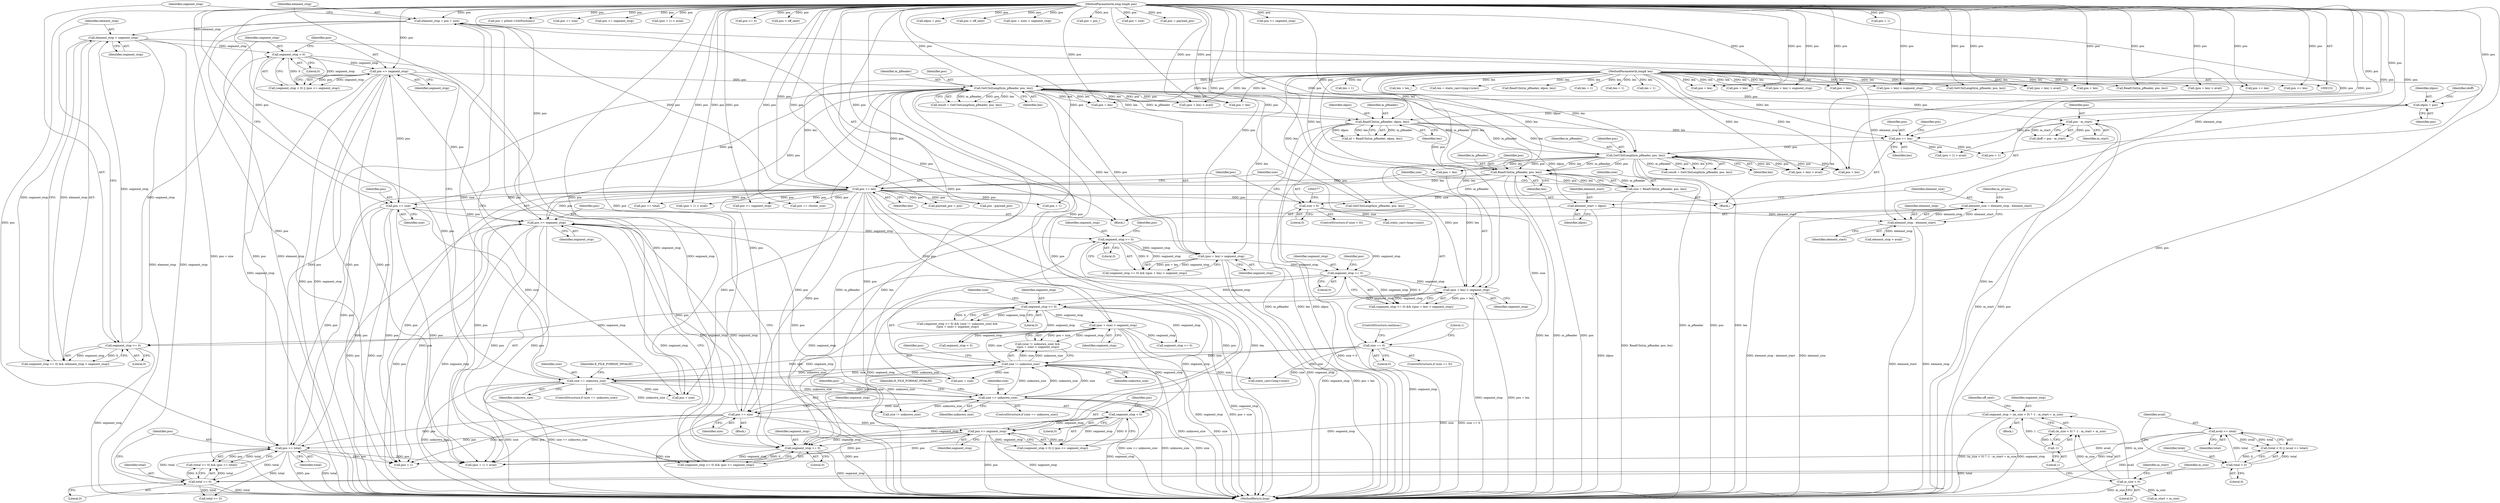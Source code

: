 digraph "1_Android_cc274e2abe8b2a6698a5c47d8aa4bb45f1f9538d_8@integer" {
"1000438" [label="(Call,element_size = element_stop - element_start)"];
"1000440" [label="(Call,element_stop - element_start)"];
"1000418" [label="(Call,element_stop = pos + size)"];
"1000379" [label="(Call,pos += len)"];
"1000367" [label="(Call,ReadUInt(m_pReader, pos, len))"];
"1000326" [label="(Call,GetUIntLength(m_pReader, pos, len))"];
"1000290" [label="(Call,ReadUInt(m_pReader, idpos, len))"];
"1000239" [label="(Call,GetUIntLength(m_pReader, pos, len))"];
"1000154" [label="(MethodParameterIn,long long& pos)"];
"1000454" [label="(Call,pos += size)"];
"1000412" [label="(Call,size == unknown_size)"];
"1000395" [label="(Call,size != unknown_size)"];
"1000383" [label="(Call,size == 0)"];
"1000372" [label="(Call,size < 0)"];
"1000365" [label="(Call,size = ReadUInt(m_pReader, pos, len))"];
"1000472" [label="(Call,size == unknown_size)"];
"1000485" [label="(Call,pos <= segment_stop)"];
"1000477" [label="(Call,pos += size)"];
"1000482" [label="(Call,segment_stop < 0)"];
"1000391" [label="(Call,segment_stop >= 0)"];
"1000349" [label="(Call,(pos + len) > segment_stop)"];
"1000155" [label="(MethodParameterIn,long& len)"];
"1000346" [label="(Call,segment_stop >= 0)"];
"1000259" [label="(Call,segment_stop >= 0)"];
"1000219" [label="(Call,pos >= segment_stop)"];
"1000209" [label="(Call,pos >= total)"];
"1000462" [label="(Call,pos <= segment_stop)"];
"1000459" [label="(Call,segment_stop < 0)"];
"1000425" [label="(Call,segment_stop >= 0)"];
"1000398" [label="(Call,(pos + size) > segment_stop)"];
"1000428" [label="(Call,element_stop > segment_stop)"];
"1000206" [label="(Call,total >= 0)"];
"1000178" [label="(Call,avail <= total)"];
"1000175" [label="(Call,total < 0)"];
"1000216" [label="(Call,segment_stop >= 0)"];
"1000182" [label="(Call,segment_stop = (m_size < 0) ? -1 : m_start + m_size)"];
"1000188" [label="(Call,-1)"];
"1000185" [label="(Call,m_size < 0)"];
"1000262" [label="(Call,(pos + len) > segment_stop)"];
"1000278" [label="(Call,idpos = pos)"];
"1000309" [label="(Call,pos += len)"];
"1000284" [label="(Call,pos - m_start)"];
"1000434" [label="(Call,element_start = idpos)"];
"1000781" [label="(Call,len = 1)"];
"1000345" [label="(Call,(segment_stop >= 0) && ((pos + len) > segment_stop))"];
"1000666" [label="(Call,payload_pos = pos)"];
"1000479" [label="(Identifier,size)"];
"1000195" [label="(Identifier,off_next)"];
"1000563" [label="(Call,pos = pNext->GetPosition())"];
"1000414" [label="(Identifier,unknown_size)"];
"1000869" [label="(Call,pos += size)"];
"1000877" [label="(Call,pos <= segment_stop)"];
"1000775" [label="(Call,(pos + 1) > avail)"];
"1000225" [label="(Call,(pos + 1) > avail)"];
"1000382" [label="(ControlStructure,if (size == 0))"];
"1000897" [label="(Call,segment_stop < 0)"];
"1000438" [label="(Call,element_size = element_stop - element_start)"];
"1000430" [label="(Identifier,segment_stop)"];
"1000615" [label="(Call,len = len_)"];
"1000435" [label="(Identifier,element_start)"];
"1000812" [label="(Call,pos + len)"];
"1000178" [label="(Call,avail <= total)"];
"1000270" [label="(Call,(pos + len) > avail)"];
"1000489" [label="(Call,len = static_cast<long>(size))"];
"1000180" [label="(Identifier,total)"];
"1000314" [label="(Call,pos + 1)"];
"1000242" [label="(Identifier,len)"];
"1000219" [label="(Call,pos >= segment_stop)"];
"1000271" [label="(Call,pos + len)"];
"1000351" [label="(Identifier,pos)"];
"1000215" [label="(Call,(segment_stop >= 0) && (pos >= segment_stop))"];
"1000175" [label="(Call,total < 0)"];
"1000882" [label="(Call,pos - payload_pos)"];
"1000176" [label="(Identifier,total)"];
"1000263" [label="(Call,pos + len)"];
"1000567" [label="(Call,pos >= 0)"];
"1000571" [label="(Call,pos < off_next)"];
"1000260" [label="(Identifier,segment_stop)"];
"1000482" [label="(Call,segment_stop < 0)"];
"1000419" [label="(Identifier,element_stop)"];
"1000388" [label="(Literal,1)"];
"1000397" [label="(Identifier,unknown_size)"];
"1000280" [label="(Identifier,pos)"];
"1000458" [label="(Call,(segment_stop < 0) || (pos <= segment_stop))"];
"1000436" [label="(Identifier,idpos)"];
"1000485" [label="(Call,pos <= segment_stop)"];
"1000188" [label="(Call,-1)"];
"1000504" [label="(Call,size != unknown_size)"];
"1000311" [label="(Identifier,len)"];
"1000262" [label="(Call,(pos + len) > segment_stop)"];
"1000384" [label="(Identifier,size)"];
"1000226" [label="(Call,pos + 1)"];
"1000285" [label="(Identifier,pos)"];
"1000154" [label="(MethodParameterIn,long long& pos)"];
"1000749" [label="(Call,ReadUInt(m_pReader, idpos, len))"];
"1000182" [label="(Call,segment_stop = (m_size < 0) ? -1 : m_start + m_size)"];
"1000905" [label="(MethodReturn,long)"];
"1000368" [label="(Identifier,m_pReader)"];
"1000427" [label="(Literal,0)"];
"1000367" [label="(Call,ReadUInt(m_pReader, pos, len))"];
"1000240" [label="(Identifier,m_pReader)"];
"1000463" [label="(Identifier,pos)"];
"1000309" [label="(Call,pos += len)"];
"1000728" [label="(Call,pos + len)"];
"1000727" [label="(Call,(pos + len) > segment_stop)"];
"1000207" [label="(Identifier,total)"];
"1000279" [label="(Identifier,idpos)"];
"1000736" [label="(Call,pos + len)"];
"1000476" [label="(Identifier,E_FILE_FORMAT_INVALID)"];
"1000811" [label="(Call,(pos + len) > segment_stop)"];
"1000486" [label="(Identifier,pos)"];
"1000313" [label="(Call,(pos + 1) > avail)"];
"1000216" [label="(Call,segment_stop >= 0)"];
"1000788" [label="(Call,GetUIntLength(m_pReader, pos, len))"];
"1000682" [label="(Call,segment_stop >= 0)"];
"1000434" [label="(Call,element_start = idpos)"];
"1000439" [label="(Identifier,element_size)"];
"1000676" [label="(Call,pos >= total)"];
"1000442" [label="(Identifier,element_start)"];
"1000690" [label="(Call,(pos + 1) > avail)"];
"1000239" [label="(Call,GetUIntLength(m_pReader, pos, len))"];
"1000372" [label="(Call,size < 0)"];
"1000326" [label="(Call,GetUIntLength(m_pReader, pos, len))"];
"1000319" [label="(Call,len = 1)"];
"1000177" [label="(Literal,0)"];
"1000673" [label="(Call,total >= 0)"];
"1000429" [label="(Identifier,element_stop)"];
"1000357" [label="(Call,(pos + len) > avail)"];
"1000474" [label="(Identifier,unknown_size)"];
"1000743" [label="(Call,idpos = pos)"];
"1000220" [label="(Identifier,pos)"];
"1000286" [label="(Identifier,m_start)"];
"1000455" [label="(Identifier,pos)"];
"1000156" [label="(Block,)"];
"1000472" [label="(Call,size == unknown_size)"];
"1000370" [label="(Identifier,len)"];
"1000315" [label="(Identifier,pos)"];
"1000581" [label="(Call,pos > off_next)"];
"1000456" [label="(Identifier,size)"];
"1000374" [label="(Literal,0)"];
"1000392" [label="(Identifier,segment_stop)"];
"1000155" [label="(MethodParameterIn,long& len)"];
"1000441" [label="(Identifier,element_stop)"];
"1000203" [label="(Block,)"];
"1000862" [label="(Call,(pos + size) > segment_stop)"];
"1000350" [label="(Call,pos + len)"];
"1000328" [label="(Identifier,pos)"];
"1000484" [label="(Literal,0)"];
"1000396" [label="(Identifier,size)"];
"1000191" [label="(Identifier,m_start)"];
"1000327" [label="(Identifier,m_pReader)"];
"1000612" [label="(Call,pos = pos_)"];
"1000685" [label="(Call,pos >= segment_stop)"];
"1000440" [label="(Call,element_stop - element_start)"];
"1000278" [label="(Call,idpos = pos)"];
"1000383" [label="(Call,size == 0)"];
"1000481" [label="(Call,(segment_stop < 0) || (pos <= segment_stop))"];
"1000863" [label="(Call,pos + size)"];
"1000206" [label="(Call,total >= 0)"];
"1000478" [label="(Identifier,pos)"];
"1000889" [label="(Call,pos = payload_pos)"];
"1000819" [label="(Call,(pos + len) > avail)"];
"1000411" [label="(ControlStructure,if (size == unknown_size))"];
"1000187" [label="(Literal,0)"];
"1000418" [label="(Call,element_stop = pos + size)"];
"1000820" [label="(Call,pos + len)"];
"1000282" [label="(Call,idoff = pos - m_start)"];
"1000473" [label="(Identifier,size)"];
"1000829" [label="(Call,ReadUInt(m_pReader, pos, len))"];
"1000292" [label="(Identifier,idpos)"];
"1000358" [label="(Call,pos + len)"];
"1000218" [label="(Literal,0)"];
"1000380" [label="(Identifier,pos)"];
"1000735" [label="(Call,(pos + len) > avail)"];
"1000221" [label="(Identifier,segment_stop)"];
"1000365" [label="(Call,size = ReadUInt(m_pReader, pos, len))"];
"1000324" [label="(Call,result = GetUIntLength(m_pReader, pos, len))"];
"1000266" [label="(Identifier,segment_stop)"];
"1000371" [label="(ControlStructure,if (size < 0))"];
"1000483" [label="(Identifier,segment_stop)"];
"1000420" [label="(Call,pos + size)"];
"1000376" [label="(Call,static_cast<long>(size))"];
"1000209" [label="(Call,pos >= total)"];
"1000261" [label="(Literal,0)"];
"1000353" [label="(Identifier,segment_stop)"];
"1000900" [label="(Call,pos <= segment_stop)"];
"1000470" [label="(Block,)"];
"1000369" [label="(Identifier,pos)"];
"1000410" [label="(Block,)"];
"1000471" [label="(ControlStructure,if (size == unknown_size))"];
"1000264" [label="(Identifier,pos)"];
"1000184" [label="(Call,(m_size < 0) ? -1 : m_start + m_size)"];
"1000426" [label="(Identifier,segment_stop)"];
"1000487" [label="(Identifier,segment_stop)"];
"1000398" [label="(Call,(pos + size) > segment_stop)"];
"1000348" [label="(Literal,0)"];
"1000186" [label="(Identifier,m_size)"];
"1000293" [label="(Identifier,len)"];
"1000190" [label="(Call,m_start + m_size)"];
"1000416" [label="(Identifier,E_FILE_FORMAT_INVALID)"];
"1000258" [label="(Call,(segment_stop >= 0) && ((pos + len) > segment_stop))"];
"1000283" [label="(Identifier,idoff)"];
"1000379" [label="(Call,pos += len)"];
"1000241" [label="(Identifier,pos)"];
"1000425" [label="(Call,segment_stop >= 0)"];
"1000477" [label="(Call,pos += size)"];
"1000346" [label="(Call,segment_stop >= 0)"];
"1000428" [label="(Call,element_stop > segment_stop)"];
"1000208" [label="(Literal,0)"];
"1000381" [label="(Identifier,len)"];
"1000349" [label="(Call,(pos + len) > segment_stop)"];
"1000413" [label="(Identifier,size)"];
"1000464" [label="(Identifier,segment_stop)"];
"1000185" [label="(Call,m_size < 0)"];
"1000211" [label="(Identifier,total)"];
"1000179" [label="(Identifier,avail)"];
"1000394" [label="(Call,(size != unknown_size) &&\n ((pos + size) > segment_stop))"];
"1000393" [label="(Literal,0)"];
"1000495" [label="(Call,element_stop > avail)"];
"1000329" [label="(Identifier,len)"];
"1000183" [label="(Identifier,segment_stop)"];
"1000290" [label="(Call,ReadUInt(m_pReader, idpos, len))"];
"1000373" [label="(Identifier,size)"];
"1000841" [label="(Call,pos += len)"];
"1000231" [label="(Call,len = 1)"];
"1000462" [label="(Call,pos <= segment_stop)"];
"1000892" [label="(Call,pos += cluster_size)"];
"1000402" [label="(Identifier,segment_stop)"];
"1000399" [label="(Call,pos + size)"];
"1000291" [label="(Identifier,m_pReader)"];
"1000459" [label="(Call,segment_stop < 0)"];
"1000310" [label="(Identifier,pos)"];
"1000424" [label="(Call,(segment_stop >= 0) && (element_stop > segment_stop))"];
"1000412" [label="(Call,size == unknown_size)"];
"1000395" [label="(Call,size != unknown_size)"];
"1000259" [label="(Call,segment_stop >= 0)"];
"1000491" [label="(Call,static_cast<long>(size))"];
"1000205" [label="(Call,(total >= 0) && (pos >= total))"];
"1000386" [label="(ControlStructure,continue;)"];
"1000696" [label="(Call,len = 1)"];
"1000284" [label="(Call,pos - m_start)"];
"1000771" [label="(Call,pos += len)"];
"1000454" [label="(Call,pos += size)"];
"1000391" [label="(Call,segment_stop >= 0)"];
"1000390" [label="(Call,(segment_stop >= 0) && (size != unknown_size) &&\n ((pos + size) > segment_stop))"];
"1000174" [label="(Call,(total < 0) || (avail <= total))"];
"1000210" [label="(Identifier,pos)"];
"1000237" [label="(Call,result = GetUIntLength(m_pReader, pos, len))"];
"1000691" [label="(Call,pos + 1)"];
"1000217" [label="(Identifier,segment_stop)"];
"1000460" [label="(Identifier,segment_stop)"];
"1000445" [label="(Identifier,m_pCues)"];
"1000704" [label="(Call,GetUIntLength(m_pReader, pos, len))"];
"1000347" [label="(Identifier,segment_stop)"];
"1000366" [label="(Identifier,size)"];
"1000461" [label="(Literal,0)"];
"1000385" [label="(Literal,0)"];
"1000189" [label="(Literal,1)"];
"1000776" [label="(Call,pos + 1)"];
"1000400" [label="(Identifier,pos)"];
"1000288" [label="(Call,id = ReadUInt(m_pReader, idpos, len))"];
"1000438" -> "1000410"  [label="AST: "];
"1000438" -> "1000440"  [label="CFG: "];
"1000439" -> "1000438"  [label="AST: "];
"1000440" -> "1000438"  [label="AST: "];
"1000445" -> "1000438"  [label="CFG: "];
"1000438" -> "1000905"  [label="DDG: element_stop - element_start"];
"1000438" -> "1000905"  [label="DDG: element_size"];
"1000440" -> "1000438"  [label="DDG: element_stop"];
"1000440" -> "1000438"  [label="DDG: element_start"];
"1000440" -> "1000442"  [label="CFG: "];
"1000441" -> "1000440"  [label="AST: "];
"1000442" -> "1000440"  [label="AST: "];
"1000440" -> "1000905"  [label="DDG: element_start"];
"1000440" -> "1000905"  [label="DDG: element_stop"];
"1000418" -> "1000440"  [label="DDG: element_stop"];
"1000428" -> "1000440"  [label="DDG: element_stop"];
"1000434" -> "1000440"  [label="DDG: element_start"];
"1000440" -> "1000495"  [label="DDG: element_stop"];
"1000418" -> "1000410"  [label="AST: "];
"1000418" -> "1000420"  [label="CFG: "];
"1000419" -> "1000418"  [label="AST: "];
"1000420" -> "1000418"  [label="AST: "];
"1000426" -> "1000418"  [label="CFG: "];
"1000418" -> "1000905"  [label="DDG: pos + size"];
"1000418" -> "1000905"  [label="DDG: element_stop"];
"1000379" -> "1000418"  [label="DDG: pos"];
"1000154" -> "1000418"  [label="DDG: pos"];
"1000412" -> "1000418"  [label="DDG: size"];
"1000418" -> "1000428"  [label="DDG: element_stop"];
"1000379" -> "1000203"  [label="AST: "];
"1000379" -> "1000381"  [label="CFG: "];
"1000380" -> "1000379"  [label="AST: "];
"1000381" -> "1000379"  [label="AST: "];
"1000384" -> "1000379"  [label="CFG: "];
"1000379" -> "1000905"  [label="DDG: pos"];
"1000379" -> "1000905"  [label="DDG: len"];
"1000379" -> "1000209"  [label="DDG: pos"];
"1000379" -> "1000219"  [label="DDG: pos"];
"1000379" -> "1000225"  [label="DDG: pos"];
"1000379" -> "1000226"  [label="DDG: pos"];
"1000379" -> "1000239"  [label="DDG: pos"];
"1000367" -> "1000379"  [label="DDG: len"];
"1000367" -> "1000379"  [label="DDG: pos"];
"1000155" -> "1000379"  [label="DDG: len"];
"1000154" -> "1000379"  [label="DDG: pos"];
"1000379" -> "1000398"  [label="DDG: pos"];
"1000379" -> "1000399"  [label="DDG: pos"];
"1000379" -> "1000420"  [label="DDG: pos"];
"1000379" -> "1000454"  [label="DDG: pos"];
"1000379" -> "1000477"  [label="DDG: pos"];
"1000379" -> "1000666"  [label="DDG: pos"];
"1000379" -> "1000676"  [label="DDG: pos"];
"1000379" -> "1000685"  [label="DDG: pos"];
"1000379" -> "1000690"  [label="DDG: pos"];
"1000379" -> "1000691"  [label="DDG: pos"];
"1000379" -> "1000704"  [label="DDG: pos"];
"1000379" -> "1000882"  [label="DDG: pos"];
"1000379" -> "1000892"  [label="DDG: pos"];
"1000367" -> "1000365"  [label="AST: "];
"1000367" -> "1000370"  [label="CFG: "];
"1000368" -> "1000367"  [label="AST: "];
"1000369" -> "1000367"  [label="AST: "];
"1000370" -> "1000367"  [label="AST: "];
"1000365" -> "1000367"  [label="CFG: "];
"1000367" -> "1000905"  [label="DDG: pos"];
"1000367" -> "1000905"  [label="DDG: len"];
"1000367" -> "1000905"  [label="DDG: m_pReader"];
"1000367" -> "1000239"  [label="DDG: m_pReader"];
"1000367" -> "1000239"  [label="DDG: len"];
"1000367" -> "1000365"  [label="DDG: m_pReader"];
"1000367" -> "1000365"  [label="DDG: pos"];
"1000367" -> "1000365"  [label="DDG: len"];
"1000326" -> "1000367"  [label="DDG: m_pReader"];
"1000326" -> "1000367"  [label="DDG: pos"];
"1000326" -> "1000367"  [label="DDG: len"];
"1000154" -> "1000367"  [label="DDG: pos"];
"1000155" -> "1000367"  [label="DDG: len"];
"1000367" -> "1000704"  [label="DDG: m_pReader"];
"1000326" -> "1000324"  [label="AST: "];
"1000326" -> "1000329"  [label="CFG: "];
"1000327" -> "1000326"  [label="AST: "];
"1000328" -> "1000326"  [label="AST: "];
"1000329" -> "1000326"  [label="AST: "];
"1000324" -> "1000326"  [label="CFG: "];
"1000326" -> "1000905"  [label="DDG: pos"];
"1000326" -> "1000905"  [label="DDG: len"];
"1000326" -> "1000905"  [label="DDG: m_pReader"];
"1000326" -> "1000324"  [label="DDG: m_pReader"];
"1000326" -> "1000324"  [label="DDG: pos"];
"1000326" -> "1000324"  [label="DDG: len"];
"1000290" -> "1000326"  [label="DDG: m_pReader"];
"1000290" -> "1000326"  [label="DDG: len"];
"1000154" -> "1000326"  [label="DDG: pos"];
"1000309" -> "1000326"  [label="DDG: pos"];
"1000155" -> "1000326"  [label="DDG: len"];
"1000326" -> "1000349"  [label="DDG: pos"];
"1000326" -> "1000349"  [label="DDG: len"];
"1000326" -> "1000350"  [label="DDG: pos"];
"1000326" -> "1000350"  [label="DDG: len"];
"1000326" -> "1000357"  [label="DDG: pos"];
"1000326" -> "1000357"  [label="DDG: len"];
"1000326" -> "1000358"  [label="DDG: pos"];
"1000326" -> "1000358"  [label="DDG: len"];
"1000290" -> "1000288"  [label="AST: "];
"1000290" -> "1000293"  [label="CFG: "];
"1000291" -> "1000290"  [label="AST: "];
"1000292" -> "1000290"  [label="AST: "];
"1000293" -> "1000290"  [label="AST: "];
"1000288" -> "1000290"  [label="CFG: "];
"1000290" -> "1000905"  [label="DDG: m_pReader"];
"1000290" -> "1000905"  [label="DDG: idpos"];
"1000290" -> "1000905"  [label="DDG: len"];
"1000290" -> "1000288"  [label="DDG: m_pReader"];
"1000290" -> "1000288"  [label="DDG: idpos"];
"1000290" -> "1000288"  [label="DDG: len"];
"1000239" -> "1000290"  [label="DDG: m_pReader"];
"1000239" -> "1000290"  [label="DDG: len"];
"1000278" -> "1000290"  [label="DDG: idpos"];
"1000155" -> "1000290"  [label="DDG: len"];
"1000290" -> "1000309"  [label="DDG: len"];
"1000290" -> "1000434"  [label="DDG: idpos"];
"1000239" -> "1000237"  [label="AST: "];
"1000239" -> "1000242"  [label="CFG: "];
"1000240" -> "1000239"  [label="AST: "];
"1000241" -> "1000239"  [label="AST: "];
"1000242" -> "1000239"  [label="AST: "];
"1000237" -> "1000239"  [label="CFG: "];
"1000239" -> "1000905"  [label="DDG: m_pReader"];
"1000239" -> "1000905"  [label="DDG: len"];
"1000239" -> "1000905"  [label="DDG: pos"];
"1000239" -> "1000237"  [label="DDG: m_pReader"];
"1000239" -> "1000237"  [label="DDG: pos"];
"1000239" -> "1000237"  [label="DDG: len"];
"1000154" -> "1000239"  [label="DDG: pos"];
"1000454" -> "1000239"  [label="DDG: pos"];
"1000485" -> "1000239"  [label="DDG: pos"];
"1000209" -> "1000239"  [label="DDG: pos"];
"1000462" -> "1000239"  [label="DDG: pos"];
"1000219" -> "1000239"  [label="DDG: pos"];
"1000477" -> "1000239"  [label="DDG: pos"];
"1000155" -> "1000239"  [label="DDG: len"];
"1000239" -> "1000262"  [label="DDG: pos"];
"1000239" -> "1000262"  [label="DDG: len"];
"1000239" -> "1000263"  [label="DDG: pos"];
"1000239" -> "1000263"  [label="DDG: len"];
"1000239" -> "1000270"  [label="DDG: pos"];
"1000239" -> "1000270"  [label="DDG: len"];
"1000239" -> "1000271"  [label="DDG: pos"];
"1000239" -> "1000271"  [label="DDG: len"];
"1000239" -> "1000278"  [label="DDG: pos"];
"1000239" -> "1000284"  [label="DDG: pos"];
"1000154" -> "1000152"  [label="AST: "];
"1000154" -> "1000905"  [label="DDG: pos"];
"1000154" -> "1000209"  [label="DDG: pos"];
"1000154" -> "1000219"  [label="DDG: pos"];
"1000154" -> "1000225"  [label="DDG: pos"];
"1000154" -> "1000226"  [label="DDG: pos"];
"1000154" -> "1000262"  [label="DDG: pos"];
"1000154" -> "1000263"  [label="DDG: pos"];
"1000154" -> "1000270"  [label="DDG: pos"];
"1000154" -> "1000271"  [label="DDG: pos"];
"1000154" -> "1000278"  [label="DDG: pos"];
"1000154" -> "1000284"  [label="DDG: pos"];
"1000154" -> "1000309"  [label="DDG: pos"];
"1000154" -> "1000313"  [label="DDG: pos"];
"1000154" -> "1000314"  [label="DDG: pos"];
"1000154" -> "1000349"  [label="DDG: pos"];
"1000154" -> "1000350"  [label="DDG: pos"];
"1000154" -> "1000357"  [label="DDG: pos"];
"1000154" -> "1000358"  [label="DDG: pos"];
"1000154" -> "1000398"  [label="DDG: pos"];
"1000154" -> "1000399"  [label="DDG: pos"];
"1000154" -> "1000420"  [label="DDG: pos"];
"1000154" -> "1000454"  [label="DDG: pos"];
"1000154" -> "1000462"  [label="DDG: pos"];
"1000154" -> "1000477"  [label="DDG: pos"];
"1000154" -> "1000485"  [label="DDG: pos"];
"1000154" -> "1000563"  [label="DDG: pos"];
"1000154" -> "1000567"  [label="DDG: pos"];
"1000154" -> "1000571"  [label="DDG: pos"];
"1000154" -> "1000581"  [label="DDG: pos"];
"1000154" -> "1000612"  [label="DDG: pos"];
"1000154" -> "1000666"  [label="DDG: pos"];
"1000154" -> "1000676"  [label="DDG: pos"];
"1000154" -> "1000685"  [label="DDG: pos"];
"1000154" -> "1000690"  [label="DDG: pos"];
"1000154" -> "1000691"  [label="DDG: pos"];
"1000154" -> "1000704"  [label="DDG: pos"];
"1000154" -> "1000727"  [label="DDG: pos"];
"1000154" -> "1000728"  [label="DDG: pos"];
"1000154" -> "1000735"  [label="DDG: pos"];
"1000154" -> "1000736"  [label="DDG: pos"];
"1000154" -> "1000743"  [label="DDG: pos"];
"1000154" -> "1000771"  [label="DDG: pos"];
"1000154" -> "1000775"  [label="DDG: pos"];
"1000154" -> "1000776"  [label="DDG: pos"];
"1000154" -> "1000788"  [label="DDG: pos"];
"1000154" -> "1000811"  [label="DDG: pos"];
"1000154" -> "1000812"  [label="DDG: pos"];
"1000154" -> "1000819"  [label="DDG: pos"];
"1000154" -> "1000820"  [label="DDG: pos"];
"1000154" -> "1000829"  [label="DDG: pos"];
"1000154" -> "1000841"  [label="DDG: pos"];
"1000154" -> "1000862"  [label="DDG: pos"];
"1000154" -> "1000863"  [label="DDG: pos"];
"1000154" -> "1000869"  [label="DDG: pos"];
"1000154" -> "1000877"  [label="DDG: pos"];
"1000154" -> "1000882"  [label="DDG: pos"];
"1000154" -> "1000889"  [label="DDG: pos"];
"1000154" -> "1000892"  [label="DDG: pos"];
"1000154" -> "1000900"  [label="DDG: pos"];
"1000454" -> "1000410"  [label="AST: "];
"1000454" -> "1000456"  [label="CFG: "];
"1000455" -> "1000454"  [label="AST: "];
"1000456" -> "1000454"  [label="AST: "];
"1000460" -> "1000454"  [label="CFG: "];
"1000454" -> "1000905"  [label="DDG: pos"];
"1000454" -> "1000905"  [label="DDG: size"];
"1000454" -> "1000209"  [label="DDG: pos"];
"1000454" -> "1000219"  [label="DDG: pos"];
"1000454" -> "1000225"  [label="DDG: pos"];
"1000454" -> "1000226"  [label="DDG: pos"];
"1000412" -> "1000454"  [label="DDG: size"];
"1000454" -> "1000462"  [label="DDG: pos"];
"1000412" -> "1000411"  [label="AST: "];
"1000412" -> "1000414"  [label="CFG: "];
"1000413" -> "1000412"  [label="AST: "];
"1000414" -> "1000412"  [label="AST: "];
"1000416" -> "1000412"  [label="CFG: "];
"1000419" -> "1000412"  [label="CFG: "];
"1000412" -> "1000905"  [label="DDG: size == unknown_size"];
"1000412" -> "1000905"  [label="DDG: unknown_size"];
"1000412" -> "1000905"  [label="DDG: size"];
"1000412" -> "1000395"  [label="DDG: unknown_size"];
"1000395" -> "1000412"  [label="DDG: size"];
"1000395" -> "1000412"  [label="DDG: unknown_size"];
"1000383" -> "1000412"  [label="DDG: size"];
"1000472" -> "1000412"  [label="DDG: unknown_size"];
"1000412" -> "1000420"  [label="DDG: size"];
"1000412" -> "1000472"  [label="DDG: unknown_size"];
"1000412" -> "1000504"  [label="DDG: unknown_size"];
"1000395" -> "1000394"  [label="AST: "];
"1000395" -> "1000397"  [label="CFG: "];
"1000396" -> "1000395"  [label="AST: "];
"1000397" -> "1000395"  [label="AST: "];
"1000400" -> "1000395"  [label="CFG: "];
"1000394" -> "1000395"  [label="CFG: "];
"1000395" -> "1000905"  [label="DDG: size"];
"1000395" -> "1000905"  [label="DDG: unknown_size"];
"1000395" -> "1000394"  [label="DDG: size"];
"1000395" -> "1000394"  [label="DDG: unknown_size"];
"1000383" -> "1000395"  [label="DDG: size"];
"1000472" -> "1000395"  [label="DDG: unknown_size"];
"1000395" -> "1000398"  [label="DDG: size"];
"1000395" -> "1000399"  [label="DDG: size"];
"1000395" -> "1000472"  [label="DDG: size"];
"1000395" -> "1000472"  [label="DDG: unknown_size"];
"1000395" -> "1000491"  [label="DDG: size"];
"1000395" -> "1000504"  [label="DDG: unknown_size"];
"1000383" -> "1000382"  [label="AST: "];
"1000383" -> "1000385"  [label="CFG: "];
"1000384" -> "1000383"  [label="AST: "];
"1000385" -> "1000383"  [label="AST: "];
"1000386" -> "1000383"  [label="CFG: "];
"1000388" -> "1000383"  [label="CFG: "];
"1000383" -> "1000905"  [label="DDG: size == 0"];
"1000383" -> "1000905"  [label="DDG: size"];
"1000372" -> "1000383"  [label="DDG: size"];
"1000383" -> "1000472"  [label="DDG: size"];
"1000383" -> "1000491"  [label="DDG: size"];
"1000372" -> "1000371"  [label="AST: "];
"1000372" -> "1000374"  [label="CFG: "];
"1000373" -> "1000372"  [label="AST: "];
"1000374" -> "1000372"  [label="AST: "];
"1000377" -> "1000372"  [label="CFG: "];
"1000380" -> "1000372"  [label="CFG: "];
"1000372" -> "1000905"  [label="DDG: size < 0"];
"1000365" -> "1000372"  [label="DDG: size"];
"1000372" -> "1000376"  [label="DDG: size"];
"1000365" -> "1000203"  [label="AST: "];
"1000366" -> "1000365"  [label="AST: "];
"1000373" -> "1000365"  [label="CFG: "];
"1000365" -> "1000905"  [label="DDG: ReadUInt(m_pReader, pos, len)"];
"1000472" -> "1000471"  [label="AST: "];
"1000472" -> "1000474"  [label="CFG: "];
"1000473" -> "1000472"  [label="AST: "];
"1000474" -> "1000472"  [label="AST: "];
"1000476" -> "1000472"  [label="CFG: "];
"1000478" -> "1000472"  [label="CFG: "];
"1000472" -> "1000905"  [label="DDG: size == unknown_size"];
"1000472" -> "1000905"  [label="DDG: unknown_size"];
"1000472" -> "1000905"  [label="DDG: size"];
"1000472" -> "1000477"  [label="DDG: size"];
"1000472" -> "1000504"  [label="DDG: unknown_size"];
"1000485" -> "1000481"  [label="AST: "];
"1000485" -> "1000487"  [label="CFG: "];
"1000486" -> "1000485"  [label="AST: "];
"1000487" -> "1000485"  [label="AST: "];
"1000481" -> "1000485"  [label="CFG: "];
"1000485" -> "1000905"  [label="DDG: pos"];
"1000485" -> "1000905"  [label="DDG: segment_stop"];
"1000485" -> "1000209"  [label="DDG: pos"];
"1000485" -> "1000216"  [label="DDG: segment_stop"];
"1000485" -> "1000219"  [label="DDG: pos"];
"1000485" -> "1000225"  [label="DDG: pos"];
"1000485" -> "1000226"  [label="DDG: pos"];
"1000485" -> "1000481"  [label="DDG: pos"];
"1000485" -> "1000481"  [label="DDG: segment_stop"];
"1000477" -> "1000485"  [label="DDG: pos"];
"1000482" -> "1000485"  [label="DDG: segment_stop"];
"1000477" -> "1000470"  [label="AST: "];
"1000477" -> "1000479"  [label="CFG: "];
"1000478" -> "1000477"  [label="AST: "];
"1000479" -> "1000477"  [label="AST: "];
"1000483" -> "1000477"  [label="CFG: "];
"1000477" -> "1000905"  [label="DDG: size"];
"1000477" -> "1000905"  [label="DDG: pos"];
"1000477" -> "1000209"  [label="DDG: pos"];
"1000477" -> "1000219"  [label="DDG: pos"];
"1000477" -> "1000225"  [label="DDG: pos"];
"1000477" -> "1000226"  [label="DDG: pos"];
"1000482" -> "1000481"  [label="AST: "];
"1000482" -> "1000484"  [label="CFG: "];
"1000483" -> "1000482"  [label="AST: "];
"1000484" -> "1000482"  [label="AST: "];
"1000486" -> "1000482"  [label="CFG: "];
"1000481" -> "1000482"  [label="CFG: "];
"1000482" -> "1000905"  [label="DDG: segment_stop"];
"1000482" -> "1000216"  [label="DDG: segment_stop"];
"1000482" -> "1000481"  [label="DDG: segment_stop"];
"1000482" -> "1000481"  [label="DDG: 0"];
"1000391" -> "1000482"  [label="DDG: segment_stop"];
"1000398" -> "1000482"  [label="DDG: segment_stop"];
"1000391" -> "1000390"  [label="AST: "];
"1000391" -> "1000393"  [label="CFG: "];
"1000392" -> "1000391"  [label="AST: "];
"1000393" -> "1000391"  [label="AST: "];
"1000396" -> "1000391"  [label="CFG: "];
"1000390" -> "1000391"  [label="CFG: "];
"1000391" -> "1000905"  [label="DDG: segment_stop"];
"1000391" -> "1000390"  [label="DDG: segment_stop"];
"1000391" -> "1000390"  [label="DDG: 0"];
"1000349" -> "1000391"  [label="DDG: segment_stop"];
"1000346" -> "1000391"  [label="DDG: segment_stop"];
"1000391" -> "1000398"  [label="DDG: segment_stop"];
"1000391" -> "1000425"  [label="DDG: segment_stop"];
"1000391" -> "1000682"  [label="DDG: segment_stop"];
"1000391" -> "1000897"  [label="DDG: segment_stop"];
"1000349" -> "1000345"  [label="AST: "];
"1000349" -> "1000353"  [label="CFG: "];
"1000350" -> "1000349"  [label="AST: "];
"1000353" -> "1000349"  [label="AST: "];
"1000345" -> "1000349"  [label="CFG: "];
"1000349" -> "1000905"  [label="DDG: segment_stop"];
"1000349" -> "1000905"  [label="DDG: pos + len"];
"1000349" -> "1000216"  [label="DDG: segment_stop"];
"1000349" -> "1000345"  [label="DDG: pos + len"];
"1000349" -> "1000345"  [label="DDG: segment_stop"];
"1000155" -> "1000349"  [label="DDG: len"];
"1000346" -> "1000349"  [label="DDG: segment_stop"];
"1000155" -> "1000152"  [label="AST: "];
"1000155" -> "1000905"  [label="DDG: len"];
"1000155" -> "1000231"  [label="DDG: len"];
"1000155" -> "1000262"  [label="DDG: len"];
"1000155" -> "1000263"  [label="DDG: len"];
"1000155" -> "1000270"  [label="DDG: len"];
"1000155" -> "1000271"  [label="DDG: len"];
"1000155" -> "1000309"  [label="DDG: len"];
"1000155" -> "1000319"  [label="DDG: len"];
"1000155" -> "1000350"  [label="DDG: len"];
"1000155" -> "1000357"  [label="DDG: len"];
"1000155" -> "1000358"  [label="DDG: len"];
"1000155" -> "1000489"  [label="DDG: len"];
"1000155" -> "1000615"  [label="DDG: len"];
"1000155" -> "1000696"  [label="DDG: len"];
"1000155" -> "1000704"  [label="DDG: len"];
"1000155" -> "1000727"  [label="DDG: len"];
"1000155" -> "1000728"  [label="DDG: len"];
"1000155" -> "1000735"  [label="DDG: len"];
"1000155" -> "1000736"  [label="DDG: len"];
"1000155" -> "1000749"  [label="DDG: len"];
"1000155" -> "1000771"  [label="DDG: len"];
"1000155" -> "1000781"  [label="DDG: len"];
"1000155" -> "1000788"  [label="DDG: len"];
"1000155" -> "1000811"  [label="DDG: len"];
"1000155" -> "1000812"  [label="DDG: len"];
"1000155" -> "1000819"  [label="DDG: len"];
"1000155" -> "1000820"  [label="DDG: len"];
"1000155" -> "1000829"  [label="DDG: len"];
"1000155" -> "1000841"  [label="DDG: len"];
"1000346" -> "1000345"  [label="AST: "];
"1000346" -> "1000348"  [label="CFG: "];
"1000347" -> "1000346"  [label="AST: "];
"1000348" -> "1000346"  [label="AST: "];
"1000351" -> "1000346"  [label="CFG: "];
"1000345" -> "1000346"  [label="CFG: "];
"1000346" -> "1000905"  [label="DDG: segment_stop"];
"1000346" -> "1000216"  [label="DDG: segment_stop"];
"1000346" -> "1000345"  [label="DDG: segment_stop"];
"1000346" -> "1000345"  [label="DDG: 0"];
"1000259" -> "1000346"  [label="DDG: segment_stop"];
"1000262" -> "1000346"  [label="DDG: segment_stop"];
"1000259" -> "1000258"  [label="AST: "];
"1000259" -> "1000261"  [label="CFG: "];
"1000260" -> "1000259"  [label="AST: "];
"1000261" -> "1000259"  [label="AST: "];
"1000264" -> "1000259"  [label="CFG: "];
"1000258" -> "1000259"  [label="CFG: "];
"1000259" -> "1000905"  [label="DDG: segment_stop"];
"1000259" -> "1000258"  [label="DDG: segment_stop"];
"1000259" -> "1000258"  [label="DDG: 0"];
"1000219" -> "1000259"  [label="DDG: segment_stop"];
"1000216" -> "1000259"  [label="DDG: segment_stop"];
"1000259" -> "1000262"  [label="DDG: segment_stop"];
"1000219" -> "1000215"  [label="AST: "];
"1000219" -> "1000221"  [label="CFG: "];
"1000220" -> "1000219"  [label="AST: "];
"1000221" -> "1000219"  [label="AST: "];
"1000215" -> "1000219"  [label="CFG: "];
"1000219" -> "1000905"  [label="DDG: segment_stop"];
"1000219" -> "1000905"  [label="DDG: pos"];
"1000219" -> "1000215"  [label="DDG: pos"];
"1000219" -> "1000215"  [label="DDG: segment_stop"];
"1000209" -> "1000219"  [label="DDG: pos"];
"1000462" -> "1000219"  [label="DDG: pos"];
"1000216" -> "1000219"  [label="DDG: segment_stop"];
"1000219" -> "1000225"  [label="DDG: pos"];
"1000219" -> "1000226"  [label="DDG: pos"];
"1000209" -> "1000205"  [label="AST: "];
"1000209" -> "1000211"  [label="CFG: "];
"1000210" -> "1000209"  [label="AST: "];
"1000211" -> "1000209"  [label="AST: "];
"1000205" -> "1000209"  [label="CFG: "];
"1000209" -> "1000905"  [label="DDG: pos"];
"1000209" -> "1000905"  [label="DDG: total"];
"1000209" -> "1000206"  [label="DDG: total"];
"1000209" -> "1000205"  [label="DDG: pos"];
"1000209" -> "1000205"  [label="DDG: total"];
"1000462" -> "1000209"  [label="DDG: pos"];
"1000206" -> "1000209"  [label="DDG: total"];
"1000209" -> "1000225"  [label="DDG: pos"];
"1000209" -> "1000226"  [label="DDG: pos"];
"1000209" -> "1000673"  [label="DDG: total"];
"1000462" -> "1000458"  [label="AST: "];
"1000462" -> "1000464"  [label="CFG: "];
"1000463" -> "1000462"  [label="AST: "];
"1000464" -> "1000462"  [label="AST: "];
"1000458" -> "1000462"  [label="CFG: "];
"1000462" -> "1000905"  [label="DDG: pos"];
"1000462" -> "1000905"  [label="DDG: segment_stop"];
"1000462" -> "1000216"  [label="DDG: segment_stop"];
"1000462" -> "1000225"  [label="DDG: pos"];
"1000462" -> "1000226"  [label="DDG: pos"];
"1000462" -> "1000458"  [label="DDG: pos"];
"1000462" -> "1000458"  [label="DDG: segment_stop"];
"1000459" -> "1000462"  [label="DDG: segment_stop"];
"1000459" -> "1000458"  [label="AST: "];
"1000459" -> "1000461"  [label="CFG: "];
"1000460" -> "1000459"  [label="AST: "];
"1000461" -> "1000459"  [label="AST: "];
"1000463" -> "1000459"  [label="CFG: "];
"1000458" -> "1000459"  [label="CFG: "];
"1000459" -> "1000905"  [label="DDG: segment_stop"];
"1000459" -> "1000216"  [label="DDG: segment_stop"];
"1000459" -> "1000458"  [label="DDG: segment_stop"];
"1000459" -> "1000458"  [label="DDG: 0"];
"1000425" -> "1000459"  [label="DDG: segment_stop"];
"1000428" -> "1000459"  [label="DDG: segment_stop"];
"1000425" -> "1000424"  [label="AST: "];
"1000425" -> "1000427"  [label="CFG: "];
"1000426" -> "1000425"  [label="AST: "];
"1000427" -> "1000425"  [label="AST: "];
"1000429" -> "1000425"  [label="CFG: "];
"1000424" -> "1000425"  [label="CFG: "];
"1000425" -> "1000905"  [label="DDG: segment_stop"];
"1000425" -> "1000424"  [label="DDG: segment_stop"];
"1000425" -> "1000424"  [label="DDG: 0"];
"1000398" -> "1000425"  [label="DDG: segment_stop"];
"1000425" -> "1000428"  [label="DDG: segment_stop"];
"1000398" -> "1000394"  [label="AST: "];
"1000398" -> "1000402"  [label="CFG: "];
"1000399" -> "1000398"  [label="AST: "];
"1000402" -> "1000398"  [label="AST: "];
"1000394" -> "1000398"  [label="CFG: "];
"1000398" -> "1000905"  [label="DDG: segment_stop"];
"1000398" -> "1000905"  [label="DDG: pos + size"];
"1000398" -> "1000394"  [label="DDG: pos + size"];
"1000398" -> "1000394"  [label="DDG: segment_stop"];
"1000398" -> "1000682"  [label="DDG: segment_stop"];
"1000398" -> "1000897"  [label="DDG: segment_stop"];
"1000428" -> "1000424"  [label="AST: "];
"1000428" -> "1000430"  [label="CFG: "];
"1000429" -> "1000428"  [label="AST: "];
"1000430" -> "1000428"  [label="AST: "];
"1000424" -> "1000428"  [label="CFG: "];
"1000428" -> "1000905"  [label="DDG: segment_stop"];
"1000428" -> "1000905"  [label="DDG: element_stop"];
"1000428" -> "1000424"  [label="DDG: element_stop"];
"1000428" -> "1000424"  [label="DDG: segment_stop"];
"1000206" -> "1000205"  [label="AST: "];
"1000206" -> "1000208"  [label="CFG: "];
"1000207" -> "1000206"  [label="AST: "];
"1000208" -> "1000206"  [label="AST: "];
"1000210" -> "1000206"  [label="CFG: "];
"1000205" -> "1000206"  [label="CFG: "];
"1000206" -> "1000905"  [label="DDG: total"];
"1000206" -> "1000205"  [label="DDG: total"];
"1000206" -> "1000205"  [label="DDG: 0"];
"1000178" -> "1000206"  [label="DDG: total"];
"1000175" -> "1000206"  [label="DDG: total"];
"1000206" -> "1000673"  [label="DDG: total"];
"1000178" -> "1000174"  [label="AST: "];
"1000178" -> "1000180"  [label="CFG: "];
"1000179" -> "1000178"  [label="AST: "];
"1000180" -> "1000178"  [label="AST: "];
"1000174" -> "1000178"  [label="CFG: "];
"1000178" -> "1000905"  [label="DDG: avail"];
"1000178" -> "1000174"  [label="DDG: avail"];
"1000178" -> "1000174"  [label="DDG: total"];
"1000175" -> "1000178"  [label="DDG: total"];
"1000178" -> "1000225"  [label="DDG: avail"];
"1000175" -> "1000174"  [label="AST: "];
"1000175" -> "1000177"  [label="CFG: "];
"1000176" -> "1000175"  [label="AST: "];
"1000177" -> "1000175"  [label="AST: "];
"1000179" -> "1000175"  [label="CFG: "];
"1000174" -> "1000175"  [label="CFG: "];
"1000175" -> "1000174"  [label="DDG: total"];
"1000175" -> "1000174"  [label="DDG: 0"];
"1000216" -> "1000215"  [label="AST: "];
"1000216" -> "1000218"  [label="CFG: "];
"1000217" -> "1000216"  [label="AST: "];
"1000218" -> "1000216"  [label="AST: "];
"1000220" -> "1000216"  [label="CFG: "];
"1000215" -> "1000216"  [label="CFG: "];
"1000216" -> "1000905"  [label="DDG: segment_stop"];
"1000216" -> "1000215"  [label="DDG: segment_stop"];
"1000216" -> "1000215"  [label="DDG: 0"];
"1000182" -> "1000216"  [label="DDG: segment_stop"];
"1000182" -> "1000156"  [label="AST: "];
"1000182" -> "1000184"  [label="CFG: "];
"1000183" -> "1000182"  [label="AST: "];
"1000184" -> "1000182"  [label="AST: "];
"1000195" -> "1000182"  [label="CFG: "];
"1000182" -> "1000905"  [label="DDG: (m_size < 0) ? -1 : m_start + m_size"];
"1000182" -> "1000905"  [label="DDG: segment_stop"];
"1000188" -> "1000182"  [label="DDG: 1"];
"1000185" -> "1000182"  [label="DDG: m_size"];
"1000188" -> "1000184"  [label="AST: "];
"1000188" -> "1000189"  [label="CFG: "];
"1000189" -> "1000188"  [label="AST: "];
"1000184" -> "1000188"  [label="CFG: "];
"1000188" -> "1000184"  [label="DDG: 1"];
"1000185" -> "1000184"  [label="AST: "];
"1000185" -> "1000187"  [label="CFG: "];
"1000186" -> "1000185"  [label="AST: "];
"1000187" -> "1000185"  [label="AST: "];
"1000189" -> "1000185"  [label="CFG: "];
"1000191" -> "1000185"  [label="CFG: "];
"1000185" -> "1000905"  [label="DDG: m_size"];
"1000185" -> "1000184"  [label="DDG: m_size"];
"1000185" -> "1000190"  [label="DDG: m_size"];
"1000262" -> "1000258"  [label="AST: "];
"1000262" -> "1000266"  [label="CFG: "];
"1000263" -> "1000262"  [label="AST: "];
"1000266" -> "1000262"  [label="AST: "];
"1000258" -> "1000262"  [label="CFG: "];
"1000262" -> "1000905"  [label="DDG: pos + len"];
"1000262" -> "1000905"  [label="DDG: segment_stop"];
"1000262" -> "1000258"  [label="DDG: pos + len"];
"1000262" -> "1000258"  [label="DDG: segment_stop"];
"1000278" -> "1000203"  [label="AST: "];
"1000278" -> "1000280"  [label="CFG: "];
"1000279" -> "1000278"  [label="AST: "];
"1000280" -> "1000278"  [label="AST: "];
"1000283" -> "1000278"  [label="CFG: "];
"1000309" -> "1000203"  [label="AST: "];
"1000309" -> "1000311"  [label="CFG: "];
"1000310" -> "1000309"  [label="AST: "];
"1000311" -> "1000309"  [label="AST: "];
"1000315" -> "1000309"  [label="CFG: "];
"1000284" -> "1000309"  [label="DDG: pos"];
"1000309" -> "1000313"  [label="DDG: pos"];
"1000309" -> "1000314"  [label="DDG: pos"];
"1000284" -> "1000282"  [label="AST: "];
"1000284" -> "1000286"  [label="CFG: "];
"1000285" -> "1000284"  [label="AST: "];
"1000286" -> "1000284"  [label="AST: "];
"1000282" -> "1000284"  [label="CFG: "];
"1000284" -> "1000905"  [label="DDG: m_start"];
"1000284" -> "1000905"  [label="DDG: pos"];
"1000284" -> "1000282"  [label="DDG: pos"];
"1000284" -> "1000282"  [label="DDG: m_start"];
"1000434" -> "1000410"  [label="AST: "];
"1000434" -> "1000436"  [label="CFG: "];
"1000435" -> "1000434"  [label="AST: "];
"1000436" -> "1000434"  [label="AST: "];
"1000439" -> "1000434"  [label="CFG: "];
"1000434" -> "1000905"  [label="DDG: idpos"];
}
